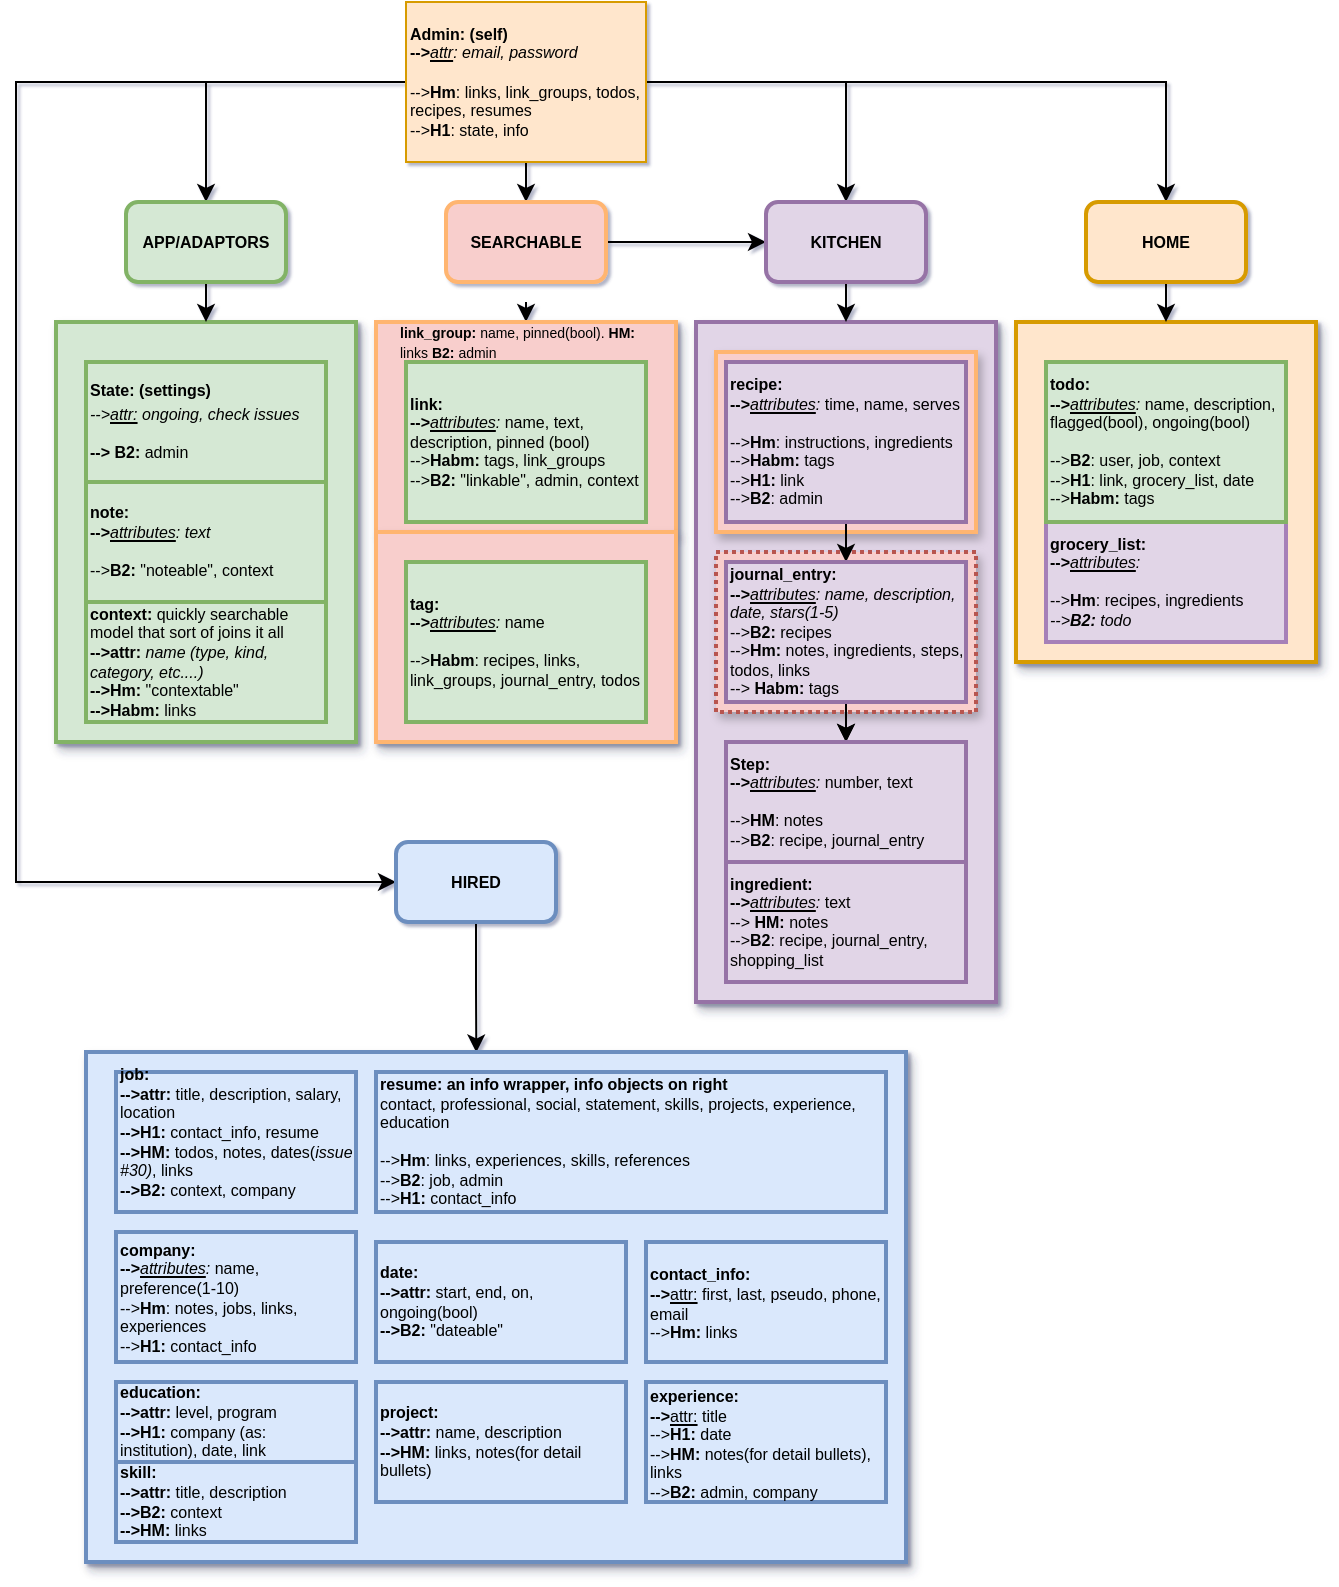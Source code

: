 <mxfile compressed="true" version="16.0.0" type="device"><diagram id="ImDymK1f7_B1jzTCU4_X" name="Page-1"><mxGraphModel dx="1033" dy="1255" grid="1" gridSize="5" guides="1" tooltips="1" connect="1" arrows="1" fold="1" page="1" pageScale="1" pageWidth="1100" pageHeight="850" math="0" shadow="1"><root><mxCell id="0"/><mxCell id="1" parent="0"/><mxCell id="bt28WQiRK-6ye6KYPw5y-67" value="" style="rounded=0;whiteSpace=wrap;html=1;shadow=1;glass=0;sketch=0;fontSize=7;strokeColor=#d79b00;strokeWidth=2;fillColor=#ffe6cc;" vertex="1" parent="1"><mxGeometry x="1625" y="200" width="150" height="170" as="geometry"/></mxCell><mxCell id="bt28WQiRK-6ye6KYPw5y-33" value="" style="rounded=0;whiteSpace=wrap;html=1;shadow=1;glass=0;sketch=0;fontSize=7;strokeColor=#9673a6;strokeWidth=2;fillColor=#e1d5e7;" vertex="1" parent="1"><mxGeometry x="1465" y="200" width="150" height="340" as="geometry"/></mxCell><mxCell id="bt28WQiRK-6ye6KYPw5y-28" value="" style="rounded=0;whiteSpace=wrap;html=1;shadow=1;glass=0;sketch=0;fontSize=8;strokeWidth=2;align=left;fillColor=#f8cecc;strokeColor=#FFB570;" vertex="1" parent="1"><mxGeometry x="1475" y="215" width="130" height="90" as="geometry"/></mxCell><mxCell id="bt28WQiRK-6ye6KYPw5y-36" style="edgeStyle=orthogonalEdgeStyle;rounded=0;orthogonalLoop=1;jettySize=auto;html=1;exitX=0.5;exitY=1;exitDx=0;exitDy=0;entryX=0.5;entryY=0;entryDx=0;entryDy=0;fontSize=7;fontColor=none;" edge="1" parent="1" source="bt28WQiRK-6ye6KYPw5y-1" target="bt28WQiRK-6ye6KYPw5y-12"><mxGeometry relative="1" as="geometry"/></mxCell><mxCell id="bt28WQiRK-6ye6KYPw5y-48" style="edgeStyle=orthogonalEdgeStyle;rounded=0;orthogonalLoop=1;jettySize=auto;html=1;exitX=1;exitY=0.5;exitDx=0;exitDy=0;entryX=0.5;entryY=0;entryDx=0;entryDy=0;fontSize=7;fontColor=none;" edge="1" parent="1" source="bt28WQiRK-6ye6KYPw5y-1" target="bt28WQiRK-6ye6KYPw5y-46"><mxGeometry relative="1" as="geometry"/></mxCell><mxCell id="bt28WQiRK-6ye6KYPw5y-50" style="edgeStyle=orthogonalEdgeStyle;rounded=0;orthogonalLoop=1;jettySize=auto;html=1;exitX=0;exitY=0.5;exitDx=0;exitDy=0;entryX=0.5;entryY=0;entryDx=0;entryDy=0;fontSize=7;fontColor=none;" edge="1" parent="1" source="bt28WQiRK-6ye6KYPw5y-1" target="bt28WQiRK-6ye6KYPw5y-45"><mxGeometry relative="1" as="geometry"/></mxCell><mxCell id="bt28WQiRK-6ye6KYPw5y-71" style="edgeStyle=orthogonalEdgeStyle;rounded=0;orthogonalLoop=1;jettySize=auto;html=1;exitX=1;exitY=0.5;exitDx=0;exitDy=0;entryX=0.5;entryY=0;entryDx=0;entryDy=0;fontSize=7;fontColor=none;" edge="1" parent="1" source="bt28WQiRK-6ye6KYPw5y-1" target="bt28WQiRK-6ye6KYPw5y-66"><mxGeometry relative="1" as="geometry"/></mxCell><mxCell id="bt28WQiRK-6ye6KYPw5y-93" style="edgeStyle=orthogonalEdgeStyle;rounded=0;orthogonalLoop=1;jettySize=auto;html=1;exitX=0;exitY=0.5;exitDx=0;exitDy=0;entryX=0;entryY=0.5;entryDx=0;entryDy=0;fontSize=8;fontColor=none;" edge="1" parent="1" source="bt28WQiRK-6ye6KYPw5y-1" target="bt28WQiRK-6ye6KYPw5y-47"><mxGeometry relative="1" as="geometry"><Array as="points"><mxPoint x="1125" y="80"/><mxPoint x="1125" y="480"/></Array></mxGeometry></mxCell><mxCell id="bt28WQiRK-6ye6KYPw5y-1" value="&lt;b&gt;Admin: (self)&lt;/b&gt;&lt;br&gt;&lt;b&gt;--&amp;gt;&lt;/b&gt;&lt;i&gt;&lt;u&gt;attr&lt;/u&gt;: email, password&lt;/i&gt;&lt;br&gt;&lt;br&gt;--&amp;gt;&lt;b&gt;Hm&lt;/b&gt;: links, link_groups, todos, recipes, resumes&lt;br&gt;--&amp;gt;&lt;b&gt;H1&lt;/b&gt;: state, info" style="rounded=0;whiteSpace=wrap;html=1;fontSize=8;align=left;fillColor=#ffe6cc;strokeColor=#d79b00;rotation=0;container=0;" vertex="1" parent="1"><mxGeometry x="1320" y="40" width="120" height="80" as="geometry"/></mxCell><mxCell id="bt28WQiRK-6ye6KYPw5y-37" style="edgeStyle=orthogonalEdgeStyle;rounded=0;orthogonalLoop=1;jettySize=auto;html=1;exitX=0.5;exitY=1;exitDx=0;exitDy=0;entryX=0.5;entryY=0;entryDx=0;entryDy=0;fontSize=7;fontColor=none;" edge="1" parent="1" target="bt28WQiRK-6ye6KYPw5y-15"><mxGeometry relative="1" as="geometry"><mxPoint x="1380" y="190" as="sourcePoint"/></mxGeometry></mxCell><mxCell id="bt28WQiRK-6ye6KYPw5y-52" style="edgeStyle=orthogonalEdgeStyle;rounded=0;orthogonalLoop=1;jettySize=auto;html=1;exitX=1;exitY=0.5;exitDx=0;exitDy=0;entryX=0;entryY=0.5;entryDx=0;entryDy=0;fontSize=7;fontColor=none;" edge="1" parent="1" source="bt28WQiRK-6ye6KYPw5y-12" target="bt28WQiRK-6ye6KYPw5y-46"><mxGeometry relative="1" as="geometry"/></mxCell><mxCell id="bt28WQiRK-6ye6KYPw5y-62" value="" style="edgeStyle=orthogonalEdgeStyle;rounded=0;orthogonalLoop=1;jettySize=auto;html=1;fontSize=7;fontColor=none;" edge="1" parent="1" source="bt28WQiRK-6ye6KYPw5y-53" target="bt28WQiRK-6ye6KYPw5y-22"><mxGeometry relative="1" as="geometry"/></mxCell><mxCell id="bt28WQiRK-6ye6KYPw5y-53" value="" style="rounded=0;whiteSpace=wrap;html=1;shadow=1;glass=0;sketch=0;fontSize=8;strokeWidth=2;align=left;fillColor=#f8cecc;strokeColor=#b85450;dashed=1;dashPattern=1 1;" vertex="1" parent="1"><mxGeometry x="1475" y="315" width="130" height="80" as="geometry"/></mxCell><mxCell id="bt28WQiRK-6ye6KYPw5y-12" value="&lt;b&gt;SEARCHABLE&lt;br&gt;&lt;/b&gt;" style="rounded=1;whiteSpace=wrap;html=1;fontSize=8;align=center;fillColor=#f8cecc;strokeColor=#FFB570;rotation=0;container=0;strokeWidth=2;" vertex="1" parent="1"><mxGeometry x="1340" y="140" width="80" height="40" as="geometry"/></mxCell><mxCell id="bt28WQiRK-6ye6KYPw5y-54" style="edgeStyle=orthogonalEdgeStyle;rounded=0;orthogonalLoop=1;jettySize=auto;html=1;exitX=0.5;exitY=1;exitDx=0;exitDy=0;entryX=0.5;entryY=0;entryDx=0;entryDy=0;fontSize=7;fontColor=none;" edge="1" parent="1" source="bt28WQiRK-6ye6KYPw5y-17" target="bt28WQiRK-6ye6KYPw5y-20"><mxGeometry relative="1" as="geometry"/></mxCell><mxCell id="bt28WQiRK-6ye6KYPw5y-17" value="&lt;b&gt;recipe:&lt;/b&gt;&lt;br&gt;&lt;b&gt;--&amp;gt;&lt;/b&gt;&lt;i&gt;&lt;u&gt;attributes&lt;/u&gt;: &lt;/i&gt;time, name, serves&lt;br&gt;&lt;br&gt;--&amp;gt;&lt;b&gt;Hm&lt;/b&gt;: instructions, ingredients&lt;br&gt;--&amp;gt;&lt;b&gt;Habm: &lt;/b&gt;tags&lt;br&gt;--&amp;gt;&lt;b&gt;H1:&lt;/b&gt;&amp;nbsp;link&lt;br&gt;--&amp;gt;&lt;b&gt;B2&lt;/b&gt;: admin" style="rounded=0;whiteSpace=wrap;html=1;fontSize=8;align=left;fillColor=#e1d5e7;strokeColor=#9673a6;rotation=0;container=0;strokeWidth=2;" vertex="1" parent="1"><mxGeometry x="1480" y="220" width="120" height="80" as="geometry"/></mxCell><mxCell id="bt28WQiRK-6ye6KYPw5y-31" style="edgeStyle=orthogonalEdgeStyle;rounded=0;orthogonalLoop=1;jettySize=auto;html=1;exitX=0.5;exitY=1;exitDx=0;exitDy=0;entryX=0.5;entryY=0;entryDx=0;entryDy=0;fontSize=7;fontColor=none;" edge="1" parent="1" source="bt28WQiRK-6ye6KYPw5y-20" target="bt28WQiRK-6ye6KYPw5y-22"><mxGeometry relative="1" as="geometry"/></mxCell><mxCell id="bt28WQiRK-6ye6KYPw5y-20" value="&lt;b&gt;journal_entry:&amp;nbsp;&lt;/b&gt;&lt;br&gt;&lt;b&gt;--&amp;gt;&lt;/b&gt;&lt;i&gt;&lt;u&gt;attributes&lt;/u&gt;: name, description, date, stars(1-5)&lt;/i&gt;&lt;br&gt;--&amp;gt;&lt;b&gt;B2:&lt;/b&gt; recipes&lt;br&gt;--&amp;gt;&lt;b&gt;Hm: &lt;/b&gt;notes, ingredients, steps, todos, links&lt;br&gt;--&amp;gt; &lt;b&gt;Habm: &lt;/b&gt;tags" style="rounded=0;whiteSpace=wrap;html=1;fontSize=8;align=left;fillColor=#e1d5e7;strokeColor=#9673a6;rotation=0;container=0;strokeWidth=2;" vertex="1" parent="1"><mxGeometry x="1480" y="320" width="120" height="70" as="geometry"/></mxCell><mxCell id="bt28WQiRK-6ye6KYPw5y-21" value="&lt;b&gt;ingredient:&lt;/b&gt;&lt;br&gt;&lt;b&gt;--&amp;gt;&lt;/b&gt;&lt;i&gt;&lt;u&gt;attributes&lt;/u&gt;: &lt;/i&gt;text&lt;br&gt;--&amp;gt; &lt;b&gt;HM: &lt;/b&gt;notes&lt;br&gt;--&amp;gt;&lt;b&gt;B2&lt;/b&gt;: recipe, journal_entry, shopping_list" style="rounded=0;whiteSpace=wrap;html=1;fontSize=8;align=left;fillColor=#e1d5e7;strokeColor=#9673a6;rotation=0;container=0;strokeWidth=2;" vertex="1" parent="1"><mxGeometry x="1480" y="470" width="120" height="60" as="geometry"/></mxCell><mxCell id="bt28WQiRK-6ye6KYPw5y-22" value="&lt;b&gt;Step:&lt;/b&gt;&lt;br&gt;&lt;b&gt;--&amp;gt;&lt;/b&gt;&lt;i&gt;&lt;u&gt;attributes&lt;/u&gt;:&amp;nbsp;&lt;/i&gt;number, text&lt;br&gt;&lt;br&gt;--&amp;gt;&lt;b&gt;HM&lt;/b&gt;: notes&lt;br&gt;--&amp;gt;&lt;b&gt;B2&lt;/b&gt;: recipe, journal_entry" style="rounded=0;whiteSpace=wrap;html=1;fontSize=8;align=left;fillColor=#e1d5e7;strokeColor=#9673a6;rotation=0;container=0;strokeWidth=2;" vertex="1" parent="1"><mxGeometry x="1480" y="410" width="120" height="60" as="geometry"/></mxCell><mxCell id="bt28WQiRK-6ye6KYPw5y-23" value="&lt;b&gt;grocery_list:&lt;/b&gt;&lt;br&gt;&lt;b&gt;--&amp;gt;&lt;/b&gt;&lt;i&gt;&lt;u&gt;attributes&lt;/u&gt;:&lt;/i&gt;&lt;br&gt;&lt;br&gt;--&amp;gt;&lt;b&gt;Hm&lt;/b&gt;: recipes, ingredients&lt;br&gt;&lt;i&gt;--&amp;gt;&lt;b&gt;B2: &lt;/b&gt;todo&lt;/i&gt;" style="rounded=0;whiteSpace=wrap;html=1;fontSize=8;align=left;fillColor=#e1d5e7;strokeColor=#A680B8;rotation=0;container=0;strokeWidth=2;" vertex="1" parent="1"><mxGeometry x="1640" y="300" width="120" height="60" as="geometry"/></mxCell><mxCell id="bt28WQiRK-6ye6KYPw5y-24" value="&lt;b&gt;todo:&lt;/b&gt;&lt;br&gt;&lt;b&gt;--&amp;gt;&lt;/b&gt;&lt;i&gt;&lt;u&gt;attributes&lt;/u&gt;: &lt;/i&gt;name, description,&amp;nbsp; flagged(bool), ongoing(bool)&lt;br&gt;&lt;br&gt;--&amp;gt;&lt;b&gt;B2&lt;/b&gt;: user, job, context&lt;br&gt;--&amp;gt;&lt;b&gt;H1&lt;/b&gt;: link, grocery_list, date&lt;br&gt;--&amp;gt;&lt;b&gt;Habm: &lt;/b&gt;tags" style="rounded=0;whiteSpace=wrap;html=1;fontSize=8;align=left;fillColor=#d5e8d4;strokeColor=#82b366;rotation=0;container=0;strokeWidth=2;" vertex="1" parent="1"><mxGeometry x="1640" y="220" width="120" height="80" as="geometry"/></mxCell><mxCell id="bt28WQiRK-6ye6KYPw5y-14" value="" style="rounded=0;whiteSpace=wrap;html=1;shadow=1;glass=0;sketch=0;fontSize=8;strokeWidth=2;align=left;fillColor=#f8cecc;strokeColor=#FFB570;" vertex="1" parent="1"><mxGeometry x="1305" y="200" width="150" height="105" as="geometry"/></mxCell><mxCell id="bt28WQiRK-6ye6KYPw5y-7" value="&lt;b&gt;link:&lt;/b&gt;&lt;br&gt;&lt;b&gt;--&amp;gt;&lt;/b&gt;&lt;i&gt;&lt;u&gt;attributes&lt;/u&gt;: &lt;/i&gt;name, text, description, pinned (bool)&lt;br&gt;--&amp;gt;&lt;b&gt;Habm:&lt;/b&gt; tags, link_groups&lt;br&gt;--&amp;gt;&lt;b&gt;B2:&lt;/b&gt; &quot;linkable&quot;, admin, context" style="rounded=0;whiteSpace=wrap;html=1;fontSize=8;align=left;fillColor=#d5e8d4;strokeColor=#82b366;rotation=0;container=0;strokeWidth=2;" vertex="1" parent="1"><mxGeometry x="1320" y="220" width="120" height="80" as="geometry"/></mxCell><mxCell id="bt28WQiRK-6ye6KYPw5y-15" value="&lt;font style=&quot;font-size: 7px&quot;&gt;&lt;b&gt;link_group:&lt;/b&gt; name, pinned(bool).&amp;nbsp;&lt;b&gt;HM: &lt;/b&gt;links &lt;b&gt;B2: &lt;/b&gt;admin&lt;/font&gt;" style="text;html=1;strokeColor=none;fillColor=none;align=left;verticalAlign=middle;whiteSpace=wrap;rounded=0;shadow=1;glass=0;sketch=0;fontSize=8;fontColor=none;" vertex="1" parent="1"><mxGeometry x="1315" y="200" width="130" height="20" as="geometry"/></mxCell><mxCell id="bt28WQiRK-6ye6KYPw5y-29" value="" style="rounded=0;whiteSpace=wrap;html=1;shadow=1;glass=0;sketch=0;fontSize=8;strokeWidth=2;align=left;fillColor=#f8cecc;strokeColor=#FFB570;" vertex="1" parent="1"><mxGeometry x="1305" y="305" width="150" height="105" as="geometry"/></mxCell><mxCell id="bt28WQiRK-6ye6KYPw5y-10" value="&lt;b&gt;tag:&amp;nbsp;&lt;/b&gt;&lt;br&gt;&lt;b&gt;--&amp;gt;&lt;/b&gt;&lt;i&gt;&lt;u&gt;attributes&lt;/u&gt;: &lt;/i&gt;name&lt;br&gt;&lt;br&gt;--&amp;gt;&lt;b&gt;Habm&lt;/b&gt;: recipes, links, link_groups, journal_entry, todos" style="rounded=0;whiteSpace=wrap;html=1;fontSize=8;align=left;fillColor=#d5e8d4;strokeColor=#82b366;rotation=0;container=0;strokeWidth=2;" vertex="1" parent="1"><mxGeometry x="1320" y="320" width="120" height="80" as="geometry"/></mxCell><mxCell id="bt28WQiRK-6ye6KYPw5y-39" value="" style="rounded=0;whiteSpace=wrap;html=1;shadow=1;glass=0;sketch=0;fontSize=7;strokeColor=#82b366;strokeWidth=2;fillColor=#d5e8d4;" vertex="1" parent="1"><mxGeometry x="1145" y="200" width="150" height="210" as="geometry"/></mxCell><mxCell id="bt28WQiRK-6ye6KYPw5y-2" value="&lt;b&gt;State: (settings)&lt;br&gt;&lt;/b&gt;&lt;font size=&quot;1&quot;&gt;&lt;i style=&quot;font-size: 8px&quot;&gt;--&amp;gt;&lt;u&gt;attr:&lt;/u&gt; ongoing, check issues&lt;br&gt;&lt;/i&gt;&lt;/font&gt;&lt;br&gt;&lt;b&gt;--&amp;gt;&lt;/b&gt;&lt;i&gt;&amp;nbsp;&lt;/i&gt;&lt;b&gt;B2: &lt;/b&gt;admin&amp;nbsp;" style="rounded=0;whiteSpace=wrap;html=1;fontSize=8;align=left;fillColor=#d5e8d4;strokeColor=#82b366;rotation=0;container=0;strokeWidth=2;" vertex="1" parent="1"><mxGeometry x="1160" y="220" width="120" height="60" as="geometry"/></mxCell><mxCell id="bt28WQiRK-6ye6KYPw5y-8" value="&lt;b&gt;context: &lt;/b&gt;quickly searchable model that sort of joins it all&lt;br&gt;&lt;b&gt;--&amp;gt;attr:&lt;/b&gt;&lt;i&gt;&amp;nbsp;name (type, kind, category, etc....)&lt;/i&gt;&lt;br&gt;&lt;b&gt;--&amp;gt;Hm:&lt;/b&gt; &quot;contextable&quot;&lt;br&gt;&lt;b&gt;--&amp;gt;Habm: &lt;/b&gt;links&amp;nbsp;" style="rounded=0;whiteSpace=wrap;html=1;fontSize=8;align=left;fillColor=#d5e8d4;strokeColor=#82b366;rotation=0;container=0;strokeWidth=2;" vertex="1" parent="1"><mxGeometry x="1160" y="340" width="120" height="60" as="geometry"/></mxCell><mxCell id="bt28WQiRK-6ye6KYPw5y-11" value="&lt;b&gt;note:&amp;nbsp;&lt;/b&gt;&lt;br&gt;&lt;b&gt;--&amp;gt;&lt;/b&gt;&lt;i&gt;&lt;u&gt;attributes&lt;/u&gt;: text&lt;/i&gt;&lt;br&gt;&lt;br&gt;--&amp;gt;&lt;b&gt;B2: &lt;/b&gt;&quot;noteable&quot;, context" style="rounded=0;whiteSpace=wrap;html=1;fontSize=8;align=left;fillColor=#d5e8d4;strokeColor=#82b366;rotation=0;container=0;strokeWidth=2;" vertex="1" parent="1"><mxGeometry x="1160" y="280" width="120" height="60" as="geometry"/></mxCell><mxCell id="bt28WQiRK-6ye6KYPw5y-51" style="edgeStyle=orthogonalEdgeStyle;rounded=0;orthogonalLoop=1;jettySize=auto;html=1;exitX=0.5;exitY=1;exitDx=0;exitDy=0;entryX=0.5;entryY=0;entryDx=0;entryDy=0;fontSize=7;fontColor=none;" edge="1" parent="1" source="bt28WQiRK-6ye6KYPw5y-45" target="bt28WQiRK-6ye6KYPw5y-39"><mxGeometry relative="1" as="geometry"/></mxCell><mxCell id="bt28WQiRK-6ye6KYPw5y-45" value="&lt;b&gt;APP/ADAPTORS&lt;br&gt;&lt;/b&gt;" style="rounded=1;whiteSpace=wrap;html=1;fontSize=8;align=center;fillColor=#d5e8d4;strokeColor=#82b366;rotation=0;container=0;strokeWidth=2;" vertex="1" parent="1"><mxGeometry x="1180" y="140" width="80" height="40" as="geometry"/></mxCell><mxCell id="bt28WQiRK-6ye6KYPw5y-49" style="edgeStyle=orthogonalEdgeStyle;rounded=0;orthogonalLoop=1;jettySize=auto;html=1;exitX=0.5;exitY=1;exitDx=0;exitDy=0;entryX=0.5;entryY=0;entryDx=0;entryDy=0;fontSize=7;fontColor=none;" edge="1" parent="1" source="bt28WQiRK-6ye6KYPw5y-46" target="bt28WQiRK-6ye6KYPw5y-33"><mxGeometry relative="1" as="geometry"/></mxCell><mxCell id="bt28WQiRK-6ye6KYPw5y-46" value="&lt;b&gt;KITCHEN&lt;br&gt;&lt;/b&gt;" style="rounded=1;whiteSpace=wrap;html=1;fontSize=8;align=center;fillColor=#e1d5e7;strokeColor=#9673a6;rotation=0;container=0;strokeWidth=2;" vertex="1" parent="1"><mxGeometry x="1500" y="140" width="80" height="40" as="geometry"/></mxCell><mxCell id="bt28WQiRK-6ye6KYPw5y-77" style="edgeStyle=orthogonalEdgeStyle;rounded=0;orthogonalLoop=1;jettySize=auto;html=1;exitX=0.5;exitY=1;exitDx=0;exitDy=0;entryX=0.476;entryY=0.001;entryDx=0;entryDy=0;entryPerimeter=0;fontSize=8;fontColor=none;" edge="1" parent="1" source="bt28WQiRK-6ye6KYPw5y-47" target="bt28WQiRK-6ye6KYPw5y-43"><mxGeometry relative="1" as="geometry"/></mxCell><mxCell id="bt28WQiRK-6ye6KYPw5y-47" value="&lt;b&gt;HIRED&lt;br&gt;&lt;/b&gt;" style="rounded=1;whiteSpace=wrap;html=1;fontSize=8;align=center;fillColor=#dae8fc;strokeColor=#6c8ebf;rotation=0;container=0;strokeWidth=2;" vertex="1" parent="1"><mxGeometry x="1315" y="460" width="80" height="40" as="geometry"/></mxCell><mxCell id="bt28WQiRK-6ye6KYPw5y-70" style="edgeStyle=orthogonalEdgeStyle;rounded=0;orthogonalLoop=1;jettySize=auto;html=1;exitX=0.5;exitY=1;exitDx=0;exitDy=0;entryX=0.5;entryY=0;entryDx=0;entryDy=0;fontSize=7;fontColor=none;" edge="1" parent="1" source="bt28WQiRK-6ye6KYPw5y-66" target="bt28WQiRK-6ye6KYPw5y-67"><mxGeometry relative="1" as="geometry"/></mxCell><mxCell id="bt28WQiRK-6ye6KYPw5y-66" value="&lt;b&gt;HOME&lt;br&gt;&lt;/b&gt;" style="rounded=1;whiteSpace=wrap;html=1;fontSize=8;align=center;fillColor=#ffe6cc;strokeColor=#d79b00;rotation=0;container=0;strokeWidth=2;" vertex="1" parent="1"><mxGeometry x="1660" y="140" width="80" height="40" as="geometry"/></mxCell><mxCell id="bt28WQiRK-6ye6KYPw5y-92" value="" style="group" vertex="1" connectable="0" parent="1"><mxGeometry x="1160" y="565" width="410" height="255" as="geometry"/></mxCell><mxCell id="bt28WQiRK-6ye6KYPw5y-43" value="" style="rounded=0;whiteSpace=wrap;html=1;shadow=1;glass=0;sketch=0;fontSize=7;strokeColor=#6c8ebf;strokeWidth=2;fillColor=#dae8fc;" vertex="1" parent="bt28WQiRK-6ye6KYPw5y-92"><mxGeometry width="410" height="255" as="geometry"/></mxCell><mxCell id="bt28WQiRK-6ye6KYPw5y-25" value="&lt;b&gt;company:&lt;/b&gt;&lt;br&gt;&lt;b&gt;--&amp;gt;&lt;/b&gt;&lt;i&gt;&lt;u&gt;attributes&lt;/u&gt;: &lt;/i&gt;name, preference(1-10)&lt;br&gt;--&amp;gt;&lt;b&gt;Hm&lt;/b&gt;: notes, jobs, links, experiences&lt;br&gt;--&amp;gt;&lt;b&gt;H1: &lt;/b&gt;contact_info" style="rounded=0;whiteSpace=wrap;html=1;fontSize=8;align=left;fillColor=#dae8fc;strokeColor=#6c8ebf;rotation=0;container=0;strokeWidth=2;" vertex="1" parent="bt28WQiRK-6ye6KYPw5y-92"><mxGeometry x="15" y="90" width="120" height="65" as="geometry"/></mxCell><mxCell id="bt28WQiRK-6ye6KYPw5y-27" value="&lt;b&gt;resume: an info wrapper, info objects on right&lt;br&gt;&lt;/b&gt;contact, professional, social, statement, skills, projects, experience, education&lt;br&gt;&lt;br&gt;--&amp;gt;&lt;b&gt;Hm&lt;/b&gt;: links, experiences, skills, references&lt;br&gt;--&amp;gt;&lt;b&gt;B2&lt;/b&gt;: job, admin&lt;br&gt;--&amp;gt;&lt;b&gt;H1:&lt;/b&gt; contact_info" style="rounded=0;whiteSpace=wrap;html=1;fontSize=8;align=left;fillColor=#dae8fc;strokeColor=#6c8ebf;rotation=0;container=0;strokeWidth=2;" vertex="1" parent="bt28WQiRK-6ye6KYPw5y-92"><mxGeometry x="145" y="10" width="255" height="70" as="geometry"/></mxCell><mxCell id="bt28WQiRK-6ye6KYPw5y-73" value="&lt;font size=&quot;1&quot;&gt;&lt;span style=&quot;font-size: 8px&quot;&gt;&lt;b&gt;contact_info:&lt;/b&gt;&lt;br&gt;&lt;div style=&quot;font-weight: bold&quot;&gt;&lt;b&gt;--&amp;gt;&lt;/b&gt;&lt;span style=&quot;font-weight: normal&quot;&gt;&lt;u&gt;attr:&lt;/u&gt; first, last, pseudo, phone, email&lt;/span&gt;&lt;/div&gt;&lt;div&gt;&lt;span style=&quot;font-weight: normal&quot;&gt;--&amp;gt;&lt;/span&gt;&lt;b&gt;Hm: &lt;/b&gt;links&lt;/div&gt;&lt;/span&gt;&lt;/font&gt;" style="rounded=0;whiteSpace=wrap;html=1;shadow=0;glass=0;sketch=0;fontSize=7;strokeColor=#6c8ebf;strokeWidth=2;fillColor=#dae8fc;align=left;" vertex="1" parent="bt28WQiRK-6ye6KYPw5y-92"><mxGeometry x="280" y="95" width="120" height="60" as="geometry"/></mxCell><mxCell id="bt28WQiRK-6ye6KYPw5y-82" value="&lt;font size=&quot;1&quot;&gt;&lt;span style=&quot;font-size: 8px&quot;&gt;&lt;b&gt;experience:&lt;/b&gt;&lt;br&gt;&lt;div style=&quot;font-weight: bold&quot;&gt;&lt;b&gt;--&amp;gt;&lt;/b&gt;&lt;span style=&quot;font-weight: normal&quot;&gt;&lt;u&gt;attr:&lt;/u&gt;&amp;nbsp;title&lt;/span&gt;&lt;/div&gt;&lt;div&gt;&lt;span style=&quot;font-weight: normal&quot;&gt;--&amp;gt;&lt;/span&gt;&lt;b&gt;H1: &lt;/b&gt;date&lt;/div&gt;&lt;div&gt;--&amp;gt;&lt;b&gt;HM: &lt;/b&gt;notes(for detail bullets), links&lt;/div&gt;&lt;div&gt;--&amp;gt;&lt;b&gt;B2: &lt;/b&gt;admin, company&lt;/div&gt;&lt;/span&gt;&lt;/font&gt;" style="rounded=0;whiteSpace=wrap;html=1;shadow=0;glass=0;sketch=0;fontSize=7;strokeColor=#6c8ebf;strokeWidth=2;fillColor=#dae8fc;align=left;" vertex="1" parent="bt28WQiRK-6ye6KYPw5y-92"><mxGeometry x="280" y="165" width="120" height="60" as="geometry"/></mxCell><mxCell id="bt28WQiRK-6ye6KYPw5y-83" value="&lt;span style=&quot;font-size: 8px&quot;&gt;&lt;b&gt;skill:&lt;/b&gt;&lt;br&gt;&lt;b&gt;--&amp;gt;attr: &lt;/b&gt;title, description&lt;br&gt;&lt;b&gt;--&amp;gt;B2: &lt;/b&gt;context&lt;br&gt;&lt;b&gt;--&amp;gt;HM: &lt;/b&gt;links&lt;br&gt;&lt;/span&gt;" style="rounded=0;whiteSpace=wrap;html=1;shadow=0;glass=0;sketch=0;fontSize=7;strokeColor=#6c8ebf;strokeWidth=2;fillColor=#dae8fc;align=left;" vertex="1" parent="bt28WQiRK-6ye6KYPw5y-92"><mxGeometry x="15" y="205" width="120" height="40" as="geometry"/></mxCell><mxCell id="bt28WQiRK-6ye6KYPw5y-84" value="&lt;span style=&quot;font-size: 8px&quot;&gt;&lt;b&gt;date:&lt;br&gt;--&amp;gt;attr: &lt;/b&gt;start, end, on, ongoing(bool)&lt;br&gt;&lt;b&gt;--&amp;gt;B2: &lt;/b&gt;&quot;dateable&quot;&lt;br&gt;&lt;/span&gt;" style="rounded=0;whiteSpace=wrap;html=1;shadow=0;glass=0;sketch=0;fontSize=7;strokeColor=#6c8ebf;strokeWidth=2;fillColor=#dae8fc;align=left;" vertex="1" parent="bt28WQiRK-6ye6KYPw5y-92"><mxGeometry x="145" y="95" width="125" height="60" as="geometry"/></mxCell><mxCell id="bt28WQiRK-6ye6KYPw5y-85" value="&lt;span style=&quot;font-size: 8px&quot;&gt;&lt;b&gt;project:&lt;br&gt;--&amp;gt;attr:&lt;/b&gt; name, description&lt;br&gt;&lt;b&gt;--&amp;gt;HM: &lt;/b&gt;links, notes(&lt;/span&gt;&lt;span style=&quot;font-size: 8px&quot;&gt;for detail bullets&lt;/span&gt;&lt;span style=&quot;font-size: 8px&quot;&gt;)&lt;br&gt;&lt;/span&gt;" style="rounded=0;whiteSpace=wrap;html=1;shadow=0;glass=0;sketch=0;fontSize=7;strokeColor=#6c8ebf;strokeWidth=2;fillColor=#dae8fc;align=left;" vertex="1" parent="bt28WQiRK-6ye6KYPw5y-92"><mxGeometry x="145" y="165" width="125" height="60" as="geometry"/></mxCell><mxCell id="bt28WQiRK-6ye6KYPw5y-87" value="&lt;span style=&quot;font-size: 8px&quot;&gt;&lt;b&gt;job:&lt;/b&gt;&lt;br&gt;&lt;b&gt;--&amp;gt;attr: &lt;/b&gt;title, description, salary, location&lt;br&gt;&lt;b&gt;--&amp;gt;H1: &lt;/b&gt;contact_info, resume&lt;br&gt;&lt;b&gt;--&amp;gt;HM: &lt;/b&gt;todos, notes, dates(&lt;i&gt;issue #30)&lt;/i&gt;, links&lt;br&gt;&lt;b&gt;--&amp;gt;B2: &lt;/b&gt;context, company&lt;br&gt;&lt;br&gt;&lt;/span&gt;" style="rounded=0;whiteSpace=wrap;html=1;shadow=0;glass=0;sketch=0;fontSize=7;strokeColor=#6c8ebf;strokeWidth=2;fillColor=#dae8fc;align=left;" vertex="1" parent="bt28WQiRK-6ye6KYPw5y-92"><mxGeometry x="15" y="10" width="120" height="70" as="geometry"/></mxCell><mxCell id="bt28WQiRK-6ye6KYPw5y-91" value="&lt;span style=&quot;font-size: 8px&quot;&gt;&lt;b&gt;education:&lt;br&gt;--&amp;gt;attr: &lt;/b&gt;level, program&amp;nbsp;&lt;b&gt;&lt;br&gt;--&amp;gt;H1: &lt;/b&gt;company (as: institution),&lt;b&gt;&amp;nbsp;&lt;/b&gt;date, link&lt;/span&gt;&lt;span style=&quot;font-size: 8px&quot;&gt;&lt;br&gt;&lt;/span&gt;" style="rounded=0;whiteSpace=wrap;html=1;shadow=0;glass=0;sketch=0;fontSize=7;strokeColor=#6c8ebf;strokeWidth=2;fillColor=#dae8fc;align=left;" vertex="1" parent="bt28WQiRK-6ye6KYPw5y-92"><mxGeometry x="15" y="165" width="120" height="40" as="geometry"/></mxCell></root></mxGraphModel></diagram></mxfile>